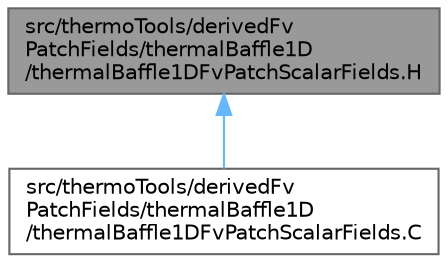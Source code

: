 digraph "src/thermoTools/derivedFvPatchFields/thermalBaffle1D/thermalBaffle1DFvPatchScalarFields.H"
{
 // LATEX_PDF_SIZE
  bgcolor="transparent";
  edge [fontname=Helvetica,fontsize=10,labelfontname=Helvetica,labelfontsize=10];
  node [fontname=Helvetica,fontsize=10,shape=box,height=0.2,width=0.4];
  Node1 [id="Node000001",label="src/thermoTools/derivedFv\lPatchFields/thermalBaffle1D\l/thermalBaffle1DFvPatchScalarFields.H",height=0.2,width=0.4,color="gray40", fillcolor="grey60", style="filled", fontcolor="black",tooltip=" "];
  Node1 -> Node2 [id="edge1_Node000001_Node000002",dir="back",color="steelblue1",style="solid",tooltip=" "];
  Node2 [id="Node000002",label="src/thermoTools/derivedFv\lPatchFields/thermalBaffle1D\l/thermalBaffle1DFvPatchScalarFields.C",height=0.2,width=0.4,color="grey40", fillcolor="white", style="filled",URL="$thermalBaffle1DFvPatchScalarFields_8C.html",tooltip=" "];
}
